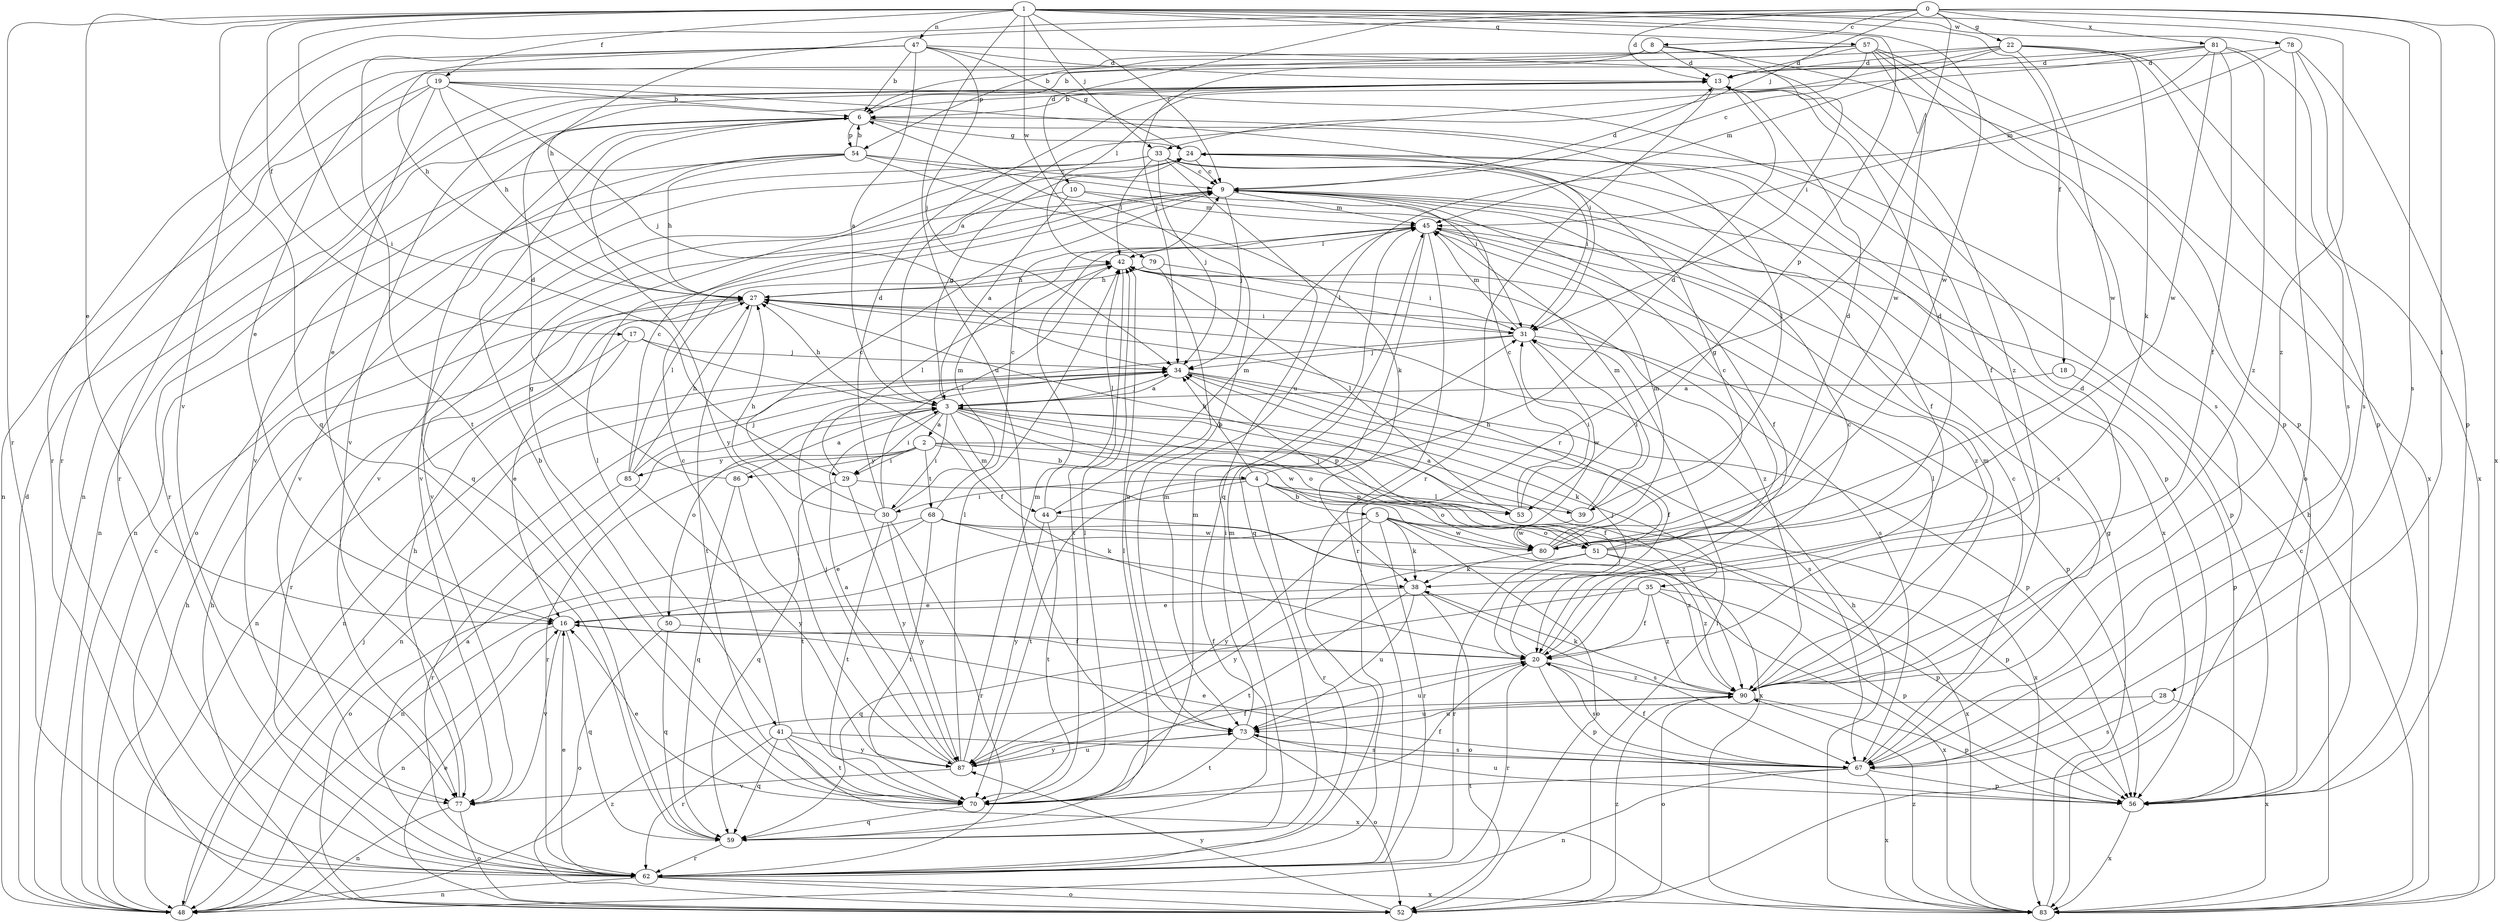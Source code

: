 strict digraph  {
0;
1;
2;
3;
4;
5;
6;
8;
9;
10;
13;
16;
17;
18;
19;
20;
22;
24;
27;
28;
29;
30;
31;
33;
34;
35;
38;
39;
41;
42;
44;
45;
47;
48;
50;
51;
52;
53;
54;
56;
57;
59;
62;
67;
68;
70;
73;
77;
78;
79;
80;
81;
83;
85;
86;
87;
90;
0 -> 8  [label=c];
0 -> 10  [label=d];
0 -> 13  [label=d];
0 -> 22  [label=g];
0 -> 27  [label=h];
0 -> 28  [label=i];
0 -> 33  [label=j];
0 -> 62  [label=r];
0 -> 67  [label=s];
0 -> 77  [label=v];
0 -> 81  [label=x];
0 -> 83  [label=x];
1 -> 9  [label=c];
1 -> 16  [label=e];
1 -> 17  [label=f];
1 -> 18  [label=f];
1 -> 19  [label=f];
1 -> 29  [label=i];
1 -> 33  [label=j];
1 -> 47  [label=n];
1 -> 53  [label=p];
1 -> 57  [label=q];
1 -> 59  [label=q];
1 -> 62  [label=r];
1 -> 73  [label=u];
1 -> 78  [label=w];
1 -> 79  [label=w];
1 -> 80  [label=w];
1 -> 90  [label=z];
2 -> 4  [label=b];
2 -> 29  [label=i];
2 -> 62  [label=r];
2 -> 68  [label=t];
2 -> 83  [label=x];
2 -> 85  [label=y];
2 -> 86  [label=y];
2 -> 90  [label=z];
3 -> 2  [label=a];
3 -> 20  [label=f];
3 -> 24  [label=g];
3 -> 27  [label=h];
3 -> 29  [label=i];
3 -> 30  [label=i];
3 -> 34  [label=j];
3 -> 35  [label=k];
3 -> 44  [label=m];
3 -> 50  [label=o];
3 -> 51  [label=o];
3 -> 53  [label=p];
3 -> 80  [label=w];
4 -> 5  [label=b];
4 -> 13  [label=d];
4 -> 30  [label=i];
4 -> 34  [label=j];
4 -> 39  [label=l];
4 -> 44  [label=m];
4 -> 51  [label=o];
4 -> 53  [label=p];
4 -> 62  [label=r];
4 -> 70  [label=t];
5 -> 38  [label=k];
5 -> 48  [label=n];
5 -> 51  [label=o];
5 -> 52  [label=o];
5 -> 62  [label=r];
5 -> 80  [label=w];
5 -> 83  [label=x];
5 -> 87  [label=y];
6 -> 24  [label=g];
6 -> 39  [label=l];
6 -> 54  [label=p];
6 -> 59  [label=q];
6 -> 62  [label=r];
6 -> 77  [label=v];
6 -> 87  [label=y];
8 -> 13  [label=d];
8 -> 31  [label=i];
8 -> 34  [label=j];
8 -> 54  [label=p];
8 -> 56  [label=p];
9 -> 13  [label=d];
9 -> 20  [label=f];
9 -> 34  [label=j];
9 -> 41  [label=l];
9 -> 45  [label=m];
10 -> 3  [label=a];
10 -> 45  [label=m];
10 -> 67  [label=s];
10 -> 77  [label=v];
13 -> 6  [label=b];
13 -> 48  [label=n];
13 -> 62  [label=r];
13 -> 77  [label=v];
16 -> 20  [label=f];
16 -> 48  [label=n];
16 -> 59  [label=q];
16 -> 77  [label=v];
17 -> 16  [label=e];
17 -> 20  [label=f];
17 -> 34  [label=j];
17 -> 48  [label=n];
18 -> 3  [label=a];
18 -> 56  [label=p];
19 -> 6  [label=b];
19 -> 16  [label=e];
19 -> 20  [label=f];
19 -> 27  [label=h];
19 -> 31  [label=i];
19 -> 34  [label=j];
19 -> 48  [label=n];
19 -> 62  [label=r];
20 -> 9  [label=c];
20 -> 34  [label=j];
20 -> 56  [label=p];
20 -> 62  [label=r];
20 -> 67  [label=s];
20 -> 73  [label=u];
20 -> 90  [label=z];
22 -> 13  [label=d];
22 -> 16  [label=e];
22 -> 38  [label=k];
22 -> 42  [label=l];
22 -> 45  [label=m];
22 -> 56  [label=p];
22 -> 80  [label=w];
22 -> 83  [label=x];
24 -> 9  [label=c];
24 -> 56  [label=p];
24 -> 77  [label=v];
24 -> 83  [label=x];
27 -> 31  [label=i];
27 -> 62  [label=r];
27 -> 67  [label=s];
27 -> 70  [label=t];
28 -> 67  [label=s];
28 -> 73  [label=u];
28 -> 83  [label=x];
29 -> 42  [label=l];
29 -> 59  [label=q];
29 -> 83  [label=x];
29 -> 87  [label=y];
30 -> 9  [label=c];
30 -> 13  [label=d];
30 -> 27  [label=h];
30 -> 42  [label=l];
30 -> 45  [label=m];
30 -> 62  [label=r];
30 -> 70  [label=t];
30 -> 87  [label=y];
31 -> 34  [label=j];
31 -> 42  [label=l];
31 -> 45  [label=m];
31 -> 48  [label=n];
31 -> 56  [label=p];
31 -> 80  [label=w];
33 -> 9  [label=c];
33 -> 20  [label=f];
33 -> 31  [label=i];
33 -> 34  [label=j];
33 -> 42  [label=l];
33 -> 48  [label=n];
33 -> 59  [label=q];
33 -> 77  [label=v];
34 -> 3  [label=a];
34 -> 20  [label=f];
34 -> 48  [label=n];
34 -> 56  [label=p];
34 -> 67  [label=s];
35 -> 16  [label=e];
35 -> 20  [label=f];
35 -> 56  [label=p];
35 -> 59  [label=q];
35 -> 83  [label=x];
35 -> 90  [label=z];
38 -> 16  [label=e];
38 -> 52  [label=o];
38 -> 67  [label=s];
38 -> 70  [label=t];
38 -> 73  [label=u];
39 -> 3  [label=a];
39 -> 31  [label=i];
39 -> 45  [label=m];
39 -> 80  [label=w];
41 -> 9  [label=c];
41 -> 59  [label=q];
41 -> 62  [label=r];
41 -> 67  [label=s];
41 -> 70  [label=t];
41 -> 83  [label=x];
41 -> 87  [label=y];
42 -> 27  [label=h];
42 -> 70  [label=t];
42 -> 90  [label=z];
44 -> 42  [label=l];
44 -> 45  [label=m];
44 -> 70  [label=t];
44 -> 87  [label=y];
44 -> 90  [label=z];
45 -> 42  [label=l];
45 -> 56  [label=p];
45 -> 59  [label=q];
45 -> 62  [label=r];
45 -> 90  [label=z];
47 -> 3  [label=a];
47 -> 6  [label=b];
47 -> 13  [label=d];
47 -> 24  [label=g];
47 -> 27  [label=h];
47 -> 34  [label=j];
47 -> 62  [label=r];
47 -> 70  [label=t];
47 -> 90  [label=z];
48 -> 9  [label=c];
48 -> 13  [label=d];
48 -> 27  [label=h];
48 -> 34  [label=j];
48 -> 90  [label=z];
50 -> 20  [label=f];
50 -> 24  [label=g];
50 -> 52  [label=o];
50 -> 59  [label=q];
51 -> 9  [label=c];
51 -> 13  [label=d];
51 -> 27  [label=h];
51 -> 34  [label=j];
51 -> 56  [label=p];
51 -> 62  [label=r];
51 -> 87  [label=y];
51 -> 90  [label=z];
52 -> 16  [label=e];
52 -> 27  [label=h];
52 -> 31  [label=i];
52 -> 87  [label=y];
52 -> 90  [label=z];
53 -> 9  [label=c];
53 -> 27  [label=h];
53 -> 31  [label=i];
53 -> 42  [label=l];
54 -> 6  [label=b];
54 -> 9  [label=c];
54 -> 27  [label=h];
54 -> 31  [label=i];
54 -> 38  [label=k];
54 -> 48  [label=n];
54 -> 52  [label=o];
54 -> 77  [label=v];
56 -> 73  [label=u];
56 -> 83  [label=x];
57 -> 6  [label=b];
57 -> 9  [label=c];
57 -> 13  [label=d];
57 -> 56  [label=p];
57 -> 62  [label=r];
57 -> 67  [label=s];
57 -> 80  [label=w];
57 -> 83  [label=x];
59 -> 42  [label=l];
59 -> 45  [label=m];
59 -> 62  [label=r];
62 -> 3  [label=a];
62 -> 16  [label=e];
62 -> 48  [label=n];
62 -> 52  [label=o];
62 -> 83  [label=x];
67 -> 9  [label=c];
67 -> 16  [label=e];
67 -> 20  [label=f];
67 -> 48  [label=n];
67 -> 56  [label=p];
67 -> 70  [label=t];
67 -> 83  [label=x];
68 -> 9  [label=c];
68 -> 16  [label=e];
68 -> 38  [label=k];
68 -> 52  [label=o];
68 -> 56  [label=p];
68 -> 70  [label=t];
68 -> 80  [label=w];
70 -> 6  [label=b];
70 -> 16  [label=e];
70 -> 20  [label=f];
70 -> 42  [label=l];
70 -> 45  [label=m];
70 -> 59  [label=q];
73 -> 6  [label=b];
73 -> 31  [label=i];
73 -> 52  [label=o];
73 -> 67  [label=s];
73 -> 70  [label=t];
73 -> 87  [label=y];
77 -> 27  [label=h];
77 -> 48  [label=n];
77 -> 52  [label=o];
78 -> 13  [label=d];
78 -> 52  [label=o];
78 -> 56  [label=p];
78 -> 67  [label=s];
78 -> 73  [label=u];
79 -> 27  [label=h];
79 -> 31  [label=i];
79 -> 73  [label=u];
80 -> 13  [label=d];
80 -> 24  [label=g];
80 -> 38  [label=k];
80 -> 45  [label=m];
81 -> 3  [label=a];
81 -> 6  [label=b];
81 -> 13  [label=d];
81 -> 20  [label=f];
81 -> 45  [label=m];
81 -> 67  [label=s];
81 -> 80  [label=w];
81 -> 90  [label=z];
83 -> 6  [label=b];
83 -> 9  [label=c];
83 -> 24  [label=g];
83 -> 27  [label=h];
83 -> 90  [label=z];
85 -> 9  [label=c];
85 -> 27  [label=h];
85 -> 34  [label=j];
85 -> 42  [label=l];
85 -> 62  [label=r];
85 -> 87  [label=y];
86 -> 3  [label=a];
86 -> 13  [label=d];
86 -> 59  [label=q];
86 -> 70  [label=t];
87 -> 3  [label=a];
87 -> 20  [label=f];
87 -> 34  [label=j];
87 -> 42  [label=l];
87 -> 45  [label=m];
87 -> 73  [label=u];
87 -> 77  [label=v];
90 -> 13  [label=d];
90 -> 38  [label=k];
90 -> 42  [label=l];
90 -> 45  [label=m];
90 -> 52  [label=o];
90 -> 56  [label=p];
90 -> 73  [label=u];
}
